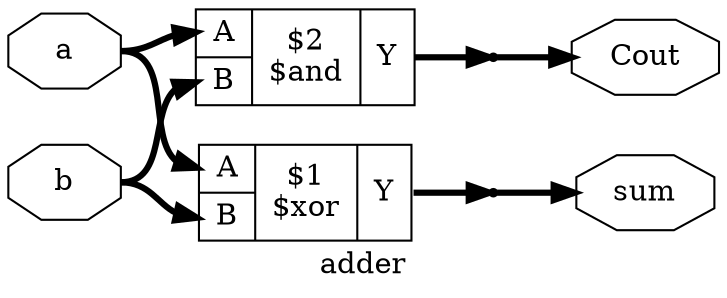 digraph "adder" {
label="adder";
rankdir="LR";
remincross=true;
n3 [ shape=octagon, label="Cout", color="black", fontcolor="black" ];
n4 [ shape=octagon, label="sum", color="black", fontcolor="black" ];
n5 [ shape=octagon, label="b", color="black", fontcolor="black" ];
n6 [ shape=octagon, label="a", color="black", fontcolor="black" ];
c10 [ shape=record, label="{{<p7> A|<p8> B}|$2\n$and|{<p9> Y}}",  ];
c11 [ shape=record, label="{{<p7> A|<p8> B}|$1\n$xor|{<p9> Y}}",  ];
x0 [shape=point, ];
x1 [shape=point, ];
c10:p9:e -> x1:w [color="black", fontcolor="black", style="setlinewidth(3)", label=""];
c11:p9:e -> x0:w [color="black", fontcolor="black", style="setlinewidth(3)", label=""];
x1:e -> n3:w [color="black", fontcolor="black", style="setlinewidth(3)", label=""];
x0:e -> n4:w [color="black", fontcolor="black", style="setlinewidth(3)", label=""];
n5:e -> c10:p8:w [color="black", fontcolor="black", style="setlinewidth(3)", label=""];
n5:e -> c11:p8:w [color="black", fontcolor="black", style="setlinewidth(3)", label=""];
n6:e -> c10:p7:w [color="black", fontcolor="black", style="setlinewidth(3)", label=""];
n6:e -> c11:p7:w [color="black", fontcolor="black", style="setlinewidth(3)", label=""];
}

